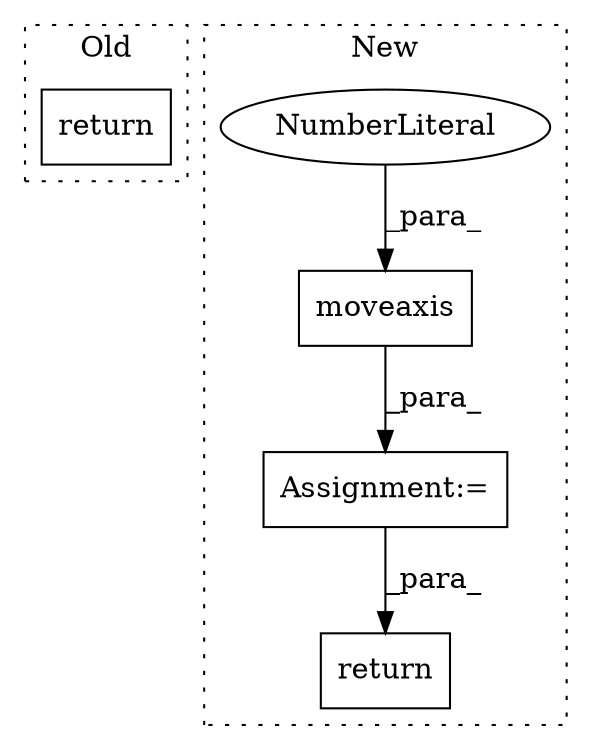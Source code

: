 digraph G {
subgraph cluster0 {
1 [label="return" a="41" s="2922" l="7" shape="box"];
label = "Old";
style="dotted";
}
subgraph cluster1 {
2 [label="moveaxis" a="32" s="3468,3504" l="9,1" shape="box"];
3 [label="NumberLiteral" a="34" s="3483" l="1" shape="ellipse"];
4 [label="return" a="41" s="3511" l="7" shape="box"];
5 [label="Assignment:=" a="7" s="3461" l="1" shape="box"];
label = "New";
style="dotted";
}
2 -> 5 [label="_para_"];
3 -> 2 [label="_para_"];
5 -> 4 [label="_para_"];
}